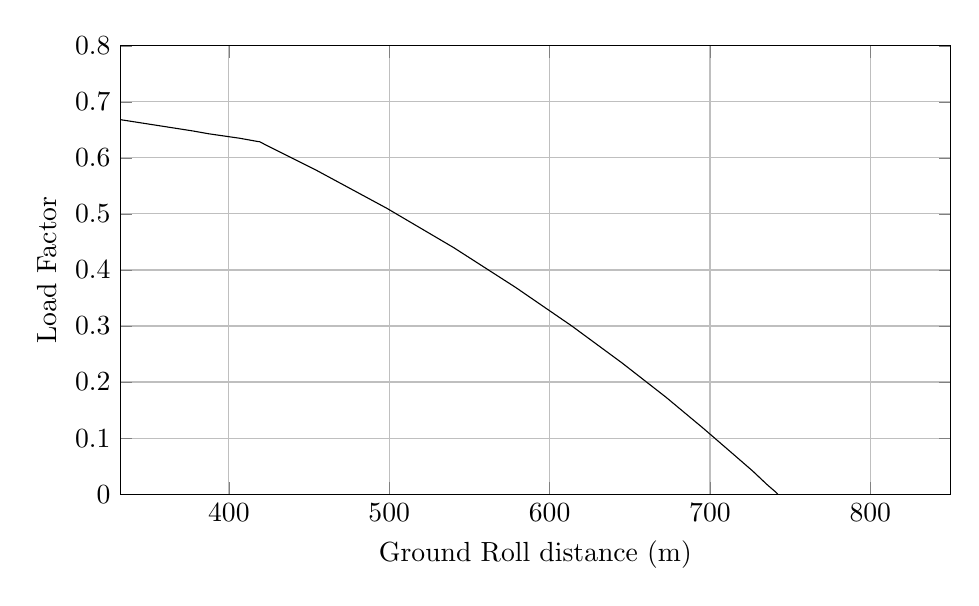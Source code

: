 %LoadFactor_vs_GroundDistance
\begin{tikzpicture}

\begin{axis}[
width=\textwidth,
height=0.6\textwidth,
scaled ticks=false, tick label style={/pgf/number format/fixed},
xmin=332.247,
xmax=850,
xtick={400,500,600,700,800,900,1000,1100,1200},
xlabel={Ground Roll distance (m)},
xmajorgrids,
ymin=0.0,
ymax=0.8,
ytick={0,0.1,0.2,0.3,0.4,0.5,0.6,0.7,0.8,0.9,1},
ylabel={Load Factor },
ymajorgrids,
legend style={at={(1.03,0.5)},anchor=west,draw=black,fill=white,legend cell align=left}
]

\addplot [
color=black,
solid
]
table[row sep=crcr]{
271.103	0.697\\
278.183	0.694\\
328.358	0.67\\
377.673	0.648\\
387.435	0.643\\
397.163	0.639\\
406.858	0.635\\
416.519	0.63\\
418.448	0.629\\
418.602	0.629\\
418.664	0.629\\
418.702	0.629\\
418.719	0.629\\
418.736	0.629\\
418.746	0.629\\
418.75	0.629\\
418.751	0.629\\
418.751	0.629\\
418.752	0.629\\
418.752	0.629\\
418.755	0.629\\
418.788	0.629\\
419.116	0.629\\
422.394	0.624\\
454.5	0.578\\
498.527	0.51\\
540.115	0.44\\
578.749	0.369\\
613.872	0.3\\
645.222	0.234\\
672.552	0.173\\
695.63	0.118\\
714.253	0.072\\
726.742	0.041\\
735.623	0.017\\
740.486	0.005\\
742.14	2.842E-4\\
742.247	1.386E-22\\
};
\end{axis}
\end{tikzpicture}%
